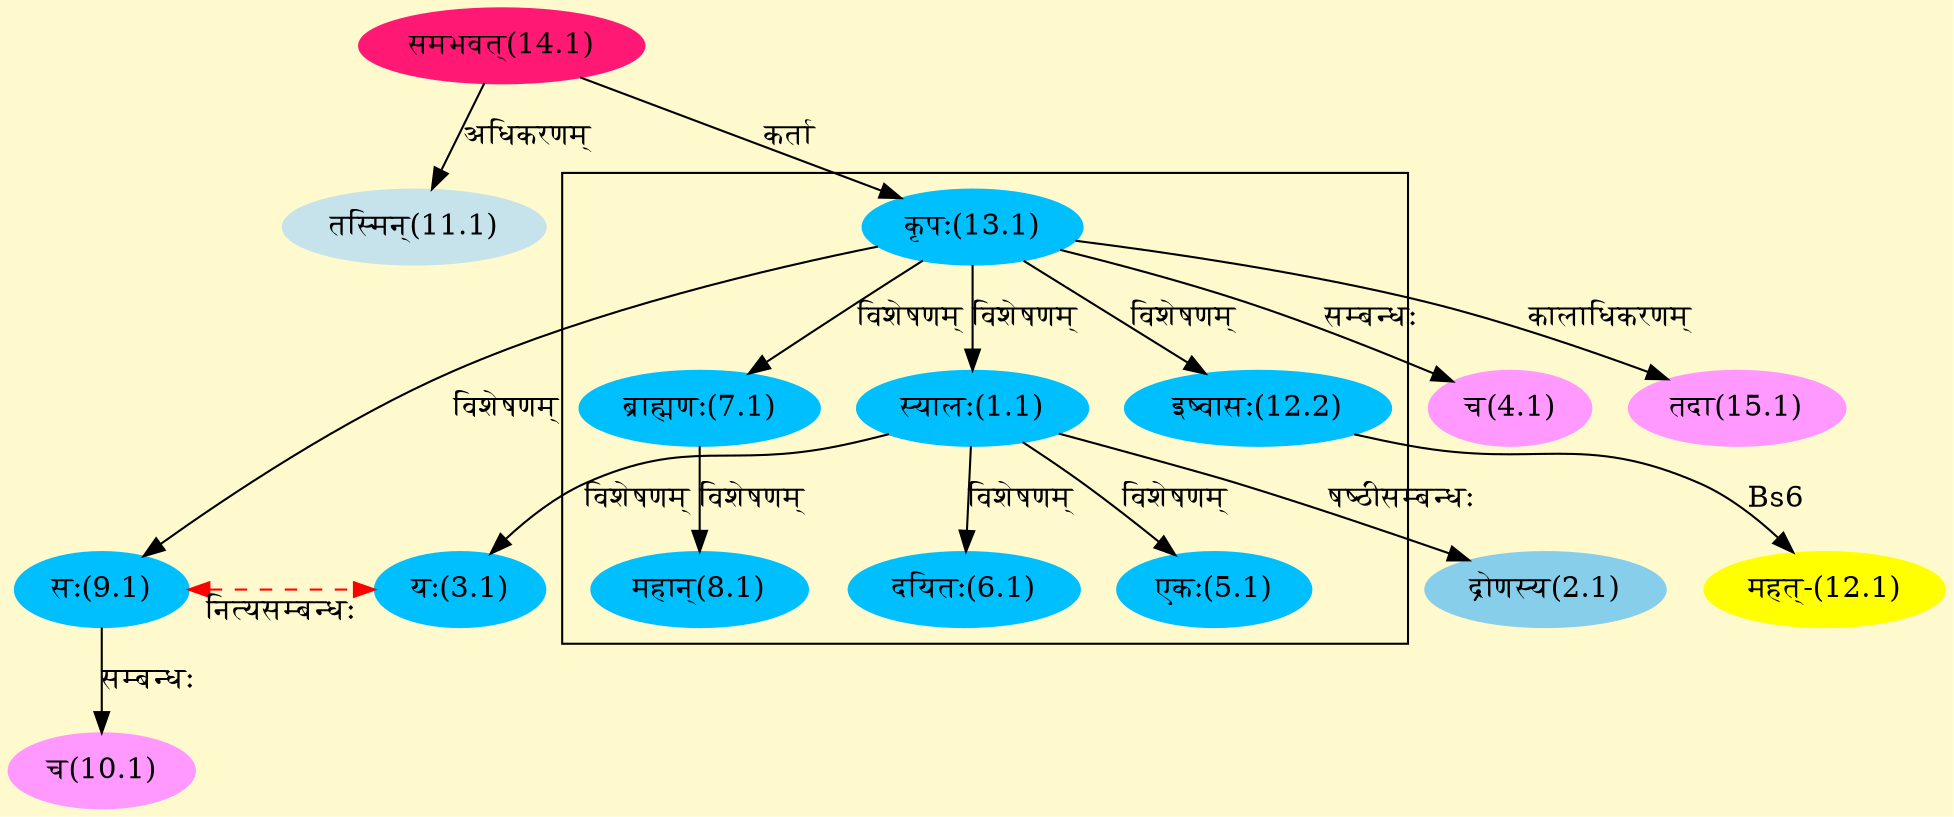 digraph G{
rankdir=BT;
 compound=true;
 bgcolor="lemonchiffon1";

subgraph cluster_1{
Node1_1 [style=filled, color="#00BFFF" label = "स्यालः(1.1)"]
Node13_1 [style=filled, color="#00BFFF" label = "कृपः(13.1)"]
Node3_1 [style=filled, color="#00BFFF" label = "यः(3.1)"]
Node5_1 [style=filled, color="#00BFFF" label = "एकः(5.1)"]
Node6_1 [style=filled, color="#00BFFF" label = "दयितः(6.1)"]
Node7_1 [style=filled, color="#00BFFF" label = "ब्राह्मणः(7.1)"]
Node8_1 [style=filled, color="#00BFFF" label = "महान्(8.1)"]
Node9_1 [style=filled, color="#00BFFF" label = "सः(9.1)"]
Node12_2 [style=filled, color="#00BFFF" label = "इष्वासः(12.2)"]

}
Node2_1 [style=filled, color="#87CEEB" label = "द्रोणस्य(2.1)"]
Node1_1 [style=filled, color="#00BFFF" label = "स्यालः(1.1)"]
Node4_1 [style=filled, color="#FF99FF" label = "च(4.1)"]
Node13_1 [style=filled, color="#00BFFF" label = "कृपः(13.1)"]
Node9_1 [style=filled, color="#00BFFF" label = "सः(9.1)"]
Node3_1 [style=filled, color="#00BFFF" label = "यः(3.1)"]
Node10_1 [style=filled, color="#FF99FF" label = "च(10.1)"]
Node11_1 [style=filled, color="#C6E2EB" label = "तस्मिन्(11.1)"]
Node14_1 [style=filled, color="#FF1975" label = "समभवत्(14.1)"]
Node12_1 [style=filled, color="#FFFF00" label = "महत्-(12.1)"]
Node12_2 [style=filled, color="#00BFFF" label = "इष्वासः(12.2)"]
Node15_1 [style=filled, color="#FF99FF" label = "तदा(15.1)"]
{rank = same; Node9_1; Node3_1;}
/* Start of Relations section */

Node1_1 -> Node13_1 [  label="विशेषणम्"  dir="back" ]
Node2_1 -> Node1_1 [  label="षष्ठीसम्बन्धः"  dir="back" ]
Node3_1 -> Node1_1 [  label="विशेषणम्"  dir="back" ]
Node4_1 -> Node13_1 [  label="सम्बन्धः"  dir="back" ]
Node5_1 -> Node1_1 [  label="विशेषणम्"  dir="back" ]
Node6_1 -> Node1_1 [  label="विशेषणम्"  dir="back" ]
Node7_1 -> Node13_1 [  label="विशेषणम्"  dir="back" ]
Node8_1 -> Node7_1 [  label="विशेषणम्"  dir="back" ]
Node9_1 -> Node13_1 [  label="विशेषणम्"  dir="back" ]
Node9_1 -> Node3_1 [ style=dashed color="red" label="नित्यसम्बन्धः"  dir="both" ]
Node10_1 -> Node9_1 [  label="सम्बन्धः"  dir="back" ]
Node11_1 -> Node14_1 [  label="अधिकरणम्"  dir="back" ]
Node12_1 -> Node12_2 [  label="Bs6"  dir="back" ]
Node12_2 -> Node13_1 [  label="विशेषणम्"  dir="back" ]
Node13_1 -> Node14_1 [  label="कर्ता"  dir="back" ]
Node15_1 -> Node13_1 [  label="कालाधिकरणम्"  dir="back" ]
}
